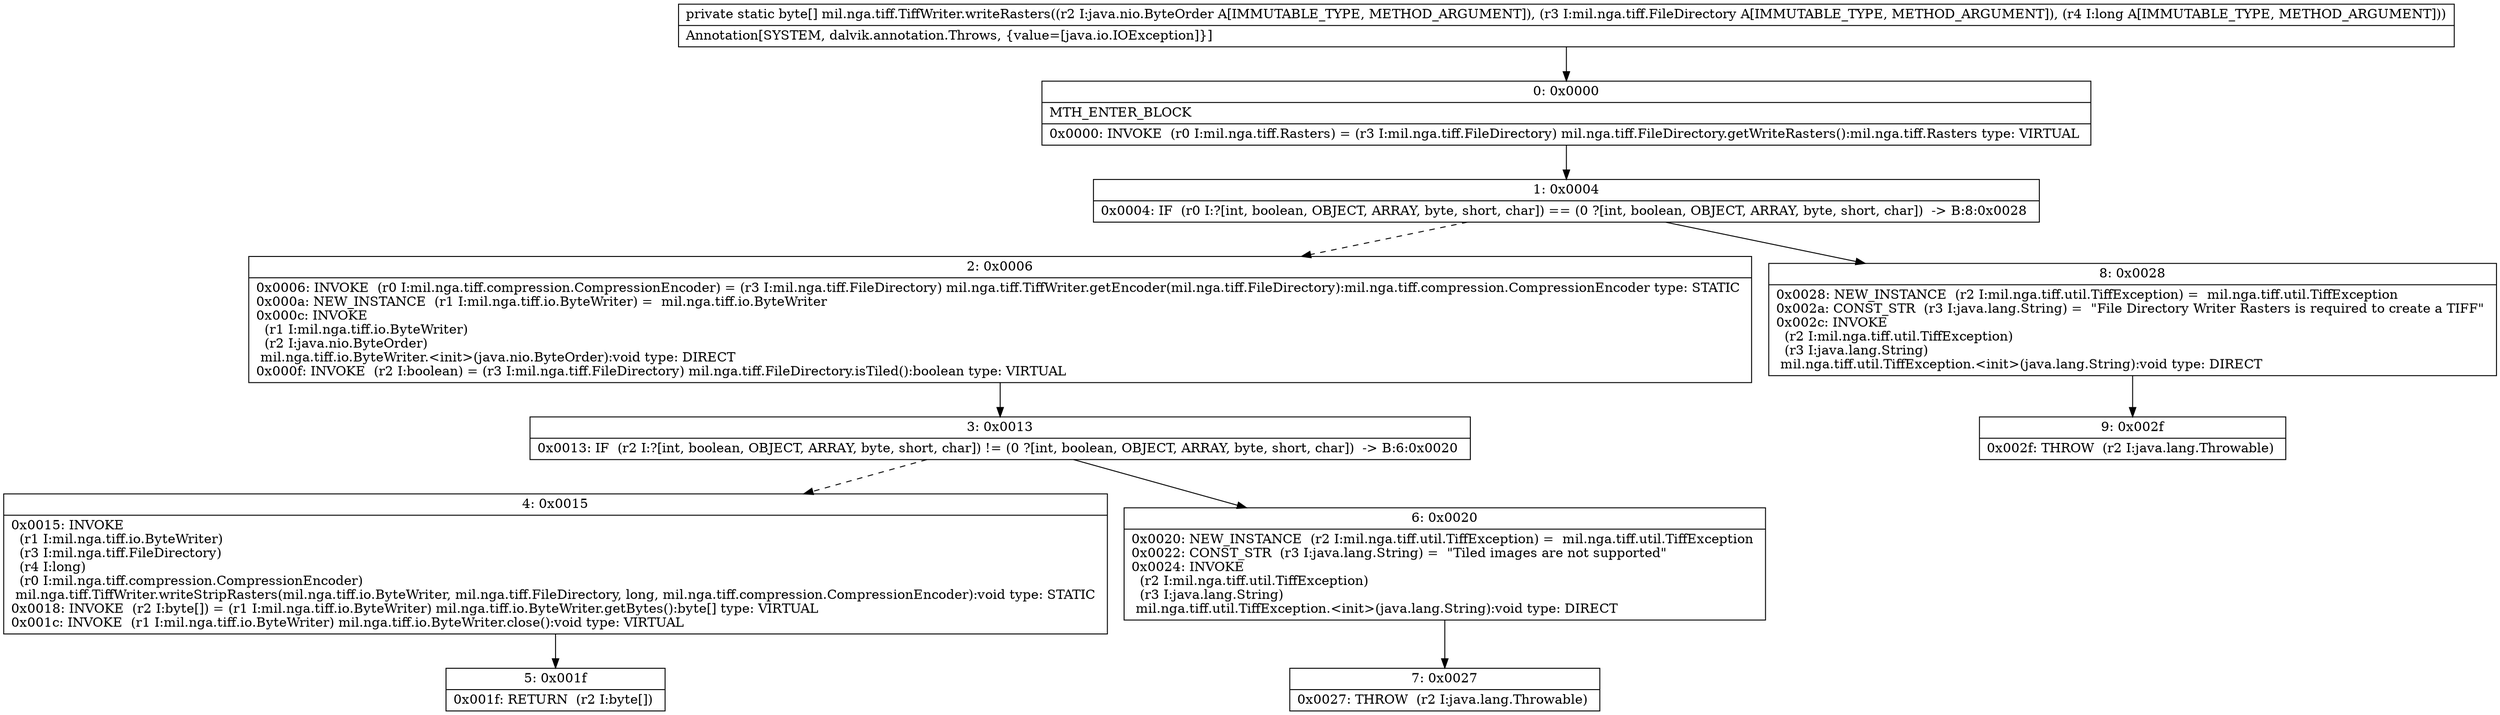 digraph "CFG formil.nga.tiff.TiffWriter.writeRasters(Ljava\/nio\/ByteOrder;Lmil\/nga\/tiff\/FileDirectory;J)[B" {
Node_0 [shape=record,label="{0\:\ 0x0000|MTH_ENTER_BLOCK\l|0x0000: INVOKE  (r0 I:mil.nga.tiff.Rasters) = (r3 I:mil.nga.tiff.FileDirectory) mil.nga.tiff.FileDirectory.getWriteRasters():mil.nga.tiff.Rasters type: VIRTUAL \l}"];
Node_1 [shape=record,label="{1\:\ 0x0004|0x0004: IF  (r0 I:?[int, boolean, OBJECT, ARRAY, byte, short, char]) == (0 ?[int, boolean, OBJECT, ARRAY, byte, short, char])  \-\> B:8:0x0028 \l}"];
Node_2 [shape=record,label="{2\:\ 0x0006|0x0006: INVOKE  (r0 I:mil.nga.tiff.compression.CompressionEncoder) = (r3 I:mil.nga.tiff.FileDirectory) mil.nga.tiff.TiffWriter.getEncoder(mil.nga.tiff.FileDirectory):mil.nga.tiff.compression.CompressionEncoder type: STATIC \l0x000a: NEW_INSTANCE  (r1 I:mil.nga.tiff.io.ByteWriter) =  mil.nga.tiff.io.ByteWriter \l0x000c: INVOKE  \l  (r1 I:mil.nga.tiff.io.ByteWriter)\l  (r2 I:java.nio.ByteOrder)\l mil.nga.tiff.io.ByteWriter.\<init\>(java.nio.ByteOrder):void type: DIRECT \l0x000f: INVOKE  (r2 I:boolean) = (r3 I:mil.nga.tiff.FileDirectory) mil.nga.tiff.FileDirectory.isTiled():boolean type: VIRTUAL \l}"];
Node_3 [shape=record,label="{3\:\ 0x0013|0x0013: IF  (r2 I:?[int, boolean, OBJECT, ARRAY, byte, short, char]) != (0 ?[int, boolean, OBJECT, ARRAY, byte, short, char])  \-\> B:6:0x0020 \l}"];
Node_4 [shape=record,label="{4\:\ 0x0015|0x0015: INVOKE  \l  (r1 I:mil.nga.tiff.io.ByteWriter)\l  (r3 I:mil.nga.tiff.FileDirectory)\l  (r4 I:long)\l  (r0 I:mil.nga.tiff.compression.CompressionEncoder)\l mil.nga.tiff.TiffWriter.writeStripRasters(mil.nga.tiff.io.ByteWriter, mil.nga.tiff.FileDirectory, long, mil.nga.tiff.compression.CompressionEncoder):void type: STATIC \l0x0018: INVOKE  (r2 I:byte[]) = (r1 I:mil.nga.tiff.io.ByteWriter) mil.nga.tiff.io.ByteWriter.getBytes():byte[] type: VIRTUAL \l0x001c: INVOKE  (r1 I:mil.nga.tiff.io.ByteWriter) mil.nga.tiff.io.ByteWriter.close():void type: VIRTUAL \l}"];
Node_5 [shape=record,label="{5\:\ 0x001f|0x001f: RETURN  (r2 I:byte[]) \l}"];
Node_6 [shape=record,label="{6\:\ 0x0020|0x0020: NEW_INSTANCE  (r2 I:mil.nga.tiff.util.TiffException) =  mil.nga.tiff.util.TiffException \l0x0022: CONST_STR  (r3 I:java.lang.String) =  \"Tiled images are not supported\" \l0x0024: INVOKE  \l  (r2 I:mil.nga.tiff.util.TiffException)\l  (r3 I:java.lang.String)\l mil.nga.tiff.util.TiffException.\<init\>(java.lang.String):void type: DIRECT \l}"];
Node_7 [shape=record,label="{7\:\ 0x0027|0x0027: THROW  (r2 I:java.lang.Throwable) \l}"];
Node_8 [shape=record,label="{8\:\ 0x0028|0x0028: NEW_INSTANCE  (r2 I:mil.nga.tiff.util.TiffException) =  mil.nga.tiff.util.TiffException \l0x002a: CONST_STR  (r3 I:java.lang.String) =  \"File Directory Writer Rasters is required to create a TIFF\" \l0x002c: INVOKE  \l  (r2 I:mil.nga.tiff.util.TiffException)\l  (r3 I:java.lang.String)\l mil.nga.tiff.util.TiffException.\<init\>(java.lang.String):void type: DIRECT \l}"];
Node_9 [shape=record,label="{9\:\ 0x002f|0x002f: THROW  (r2 I:java.lang.Throwable) \l}"];
MethodNode[shape=record,label="{private static byte[] mil.nga.tiff.TiffWriter.writeRasters((r2 I:java.nio.ByteOrder A[IMMUTABLE_TYPE, METHOD_ARGUMENT]), (r3 I:mil.nga.tiff.FileDirectory A[IMMUTABLE_TYPE, METHOD_ARGUMENT]), (r4 I:long A[IMMUTABLE_TYPE, METHOD_ARGUMENT]))  | Annotation[SYSTEM, dalvik.annotation.Throws, \{value=[java.io.IOException]\}]\l}"];
MethodNode -> Node_0;
Node_0 -> Node_1;
Node_1 -> Node_2[style=dashed];
Node_1 -> Node_8;
Node_2 -> Node_3;
Node_3 -> Node_4[style=dashed];
Node_3 -> Node_6;
Node_4 -> Node_5;
Node_6 -> Node_7;
Node_8 -> Node_9;
}

